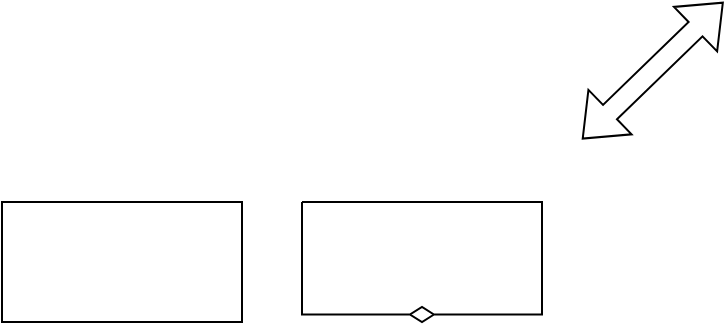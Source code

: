 <mxfile version="24.7.7">
  <diagram name="Page-1" id="fffxrHxiANXvcPxjEd6M">
    <mxGraphModel dx="574" dy="295" grid="1" gridSize="10" guides="1" tooltips="1" connect="1" arrows="1" fold="1" page="1" pageScale="1" pageWidth="850" pageHeight="1100" math="0" shadow="0">
      <root>
        <mxCell id="0" />
        <mxCell id="1" parent="0" />
        <mxCell id="63FdLxUl7Q5fIc7pbBnj-4" value="" style="shape=flexArrow;endArrow=classic;startArrow=classic;html=1;rounded=0;entryX=-0.013;entryY=-0.023;entryDx=0;entryDy=0;exitX=0.5;exitY=0;exitDx=0;exitDy=0;entryPerimeter=0;" parent="1" edge="1">
          <mxGeometry width="100" height="100" relative="1" as="geometry">
            <mxPoint x="680.78" y="320" as="sourcePoint" />
            <mxPoint x="610" y="388.62" as="targetPoint" />
          </mxGeometry>
        </mxCell>
        <mxCell id="VY3A1m823kRuxT6qIARI-1" value="" style="shape=stencil(vZTfDoIgFMafhtumkMvbRnXZO6BiMhEdkNbbJ6BbzOnmYm3cnO+D3+HPOQCEVUU6CmAkSEMBugAIlaYiZ/xuBAhHq3J66qLBRXHkQqI6mmun9UQykvFpmdKyrenACj0BmKioZNq46Aqi8zjHDIQzktcP2T5F4Rmz3RFDWBiz3bS9OcDLJZm29fYiAG8bAM7EFyAOTTgdkv2MZF70E8RH7Accw+8i/dtd+HUR5CgBHnZHdSE86ovit+pKxyBctpJutFLJOHd9uZF1dYJNvchgVfeNWOED);whiteSpace=wrap;html=1;perimeter=rectanglePerimeter;noLabel=0;fixDash=0;fixedWidth=0;resizable=1;deletable=0;comic=0;fillOpacity=100;strokeOpacity=100;shadow=0;" vertex="1" parent="1">
          <mxGeometry x="470" y="420" width="120" height="60" as="geometry" />
        </mxCell>
        <mxCell id="63FdLxUl7Q5fIc7pbBnj-2" value="" style="rounded=0;whiteSpace=wrap;html=1;shadow=0;" parent="1" vertex="1">
          <mxGeometry x="320" y="420" width="120" height="60" as="geometry" />
        </mxCell>
      </root>
    </mxGraphModel>
  </diagram>
</mxfile>

